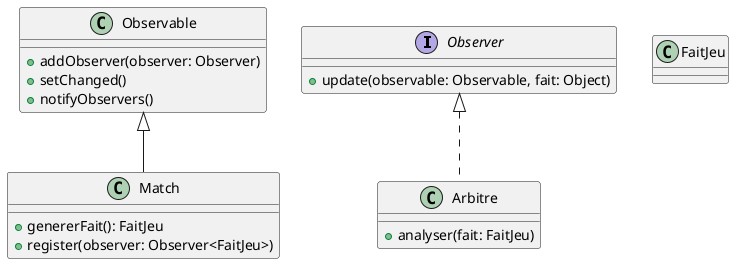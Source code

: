 @startuml Observer

interface Observer {
    + update(observable: Observable, fait: Object)
}

class Observable {
    + addObserver(observer: Observer)
    + setChanged()
    + notifyObservers()
}

class Match {
    + genererFait(): FaitJeu
    + register(observer: Observer<FaitJeu>)
}

class FaitJeu

class Arbitre {
    + analyser(fait: FaitJeu)
}

Arbitre .up.|> Observer
Match -up-|> Observable

@enduml